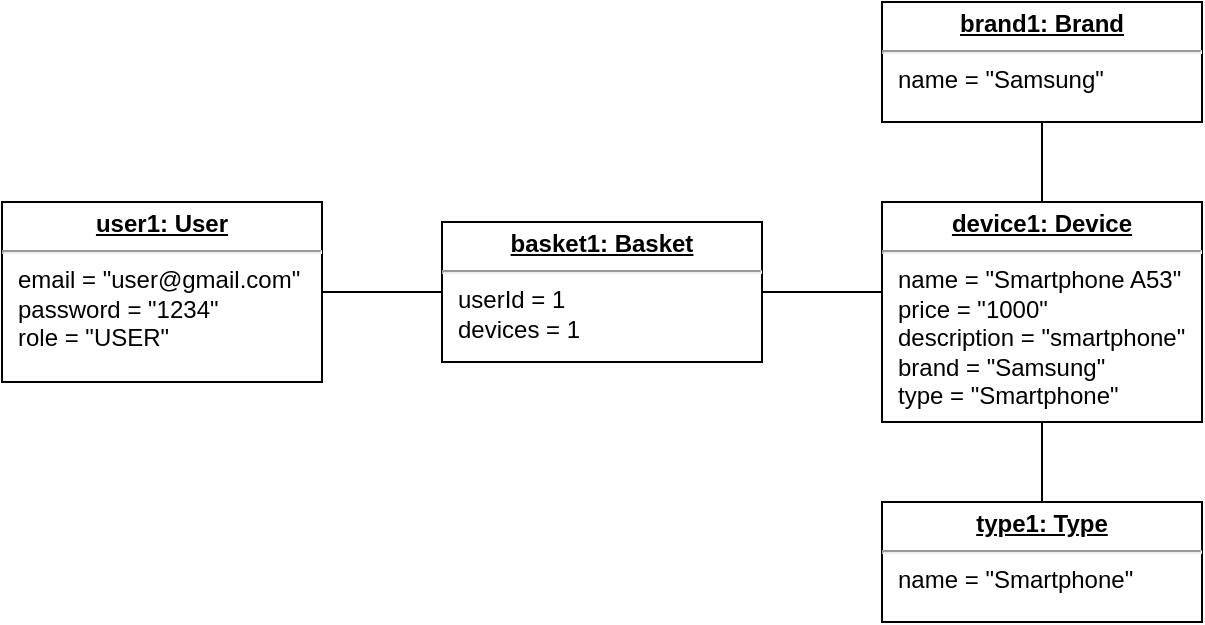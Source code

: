 <mxfile version="20.8.20" type="device"><diagram name="Страница 1" id="sstbH9dssHG8_JPtAzzr"><mxGraphModel dx="1050" dy="573" grid="1" gridSize="10" guides="1" tooltips="1" connect="1" arrows="1" fold="1" page="1" pageScale="1" pageWidth="827" pageHeight="1169" math="0" shadow="0"><root><mxCell id="0"/><mxCell id="1" parent="0"/><mxCell id="OQb2Bc__pQ70cF9kQPwQ-1" value="&lt;p style=&quot;margin:0px;margin-top:4px;text-align:center;text-decoration:underline;&quot;&gt;&lt;b&gt;user1: User&lt;/b&gt;&lt;/p&gt;&lt;hr&gt;&lt;p style=&quot;margin:0px;margin-left:8px;&quot;&gt;email = &quot;user@gmail.com&quot;&lt;/p&gt;&lt;p style=&quot;margin:0px;margin-left:8px;&quot;&gt;password = &quot;1234&quot;&lt;/p&gt;&lt;p style=&quot;margin:0px;margin-left:8px;&quot;&gt;role = &quot;USER&quot;&lt;/p&gt;" style="verticalAlign=top;align=left;overflow=fill;fontSize=12;fontFamily=Helvetica;html=1;" vertex="1" parent="1"><mxGeometry x="20" y="200" width="160" height="90" as="geometry"/></mxCell><mxCell id="OQb2Bc__pQ70cF9kQPwQ-2" value="&lt;p style=&quot;margin:0px;margin-top:4px;text-align:center;text-decoration:underline;&quot;&gt;&lt;b&gt;brand1: Brand&lt;/b&gt;&lt;/p&gt;&lt;hr&gt;&lt;p style=&quot;margin:0px;margin-left:8px;&quot;&gt;name = &quot;Samsung&quot;&lt;/p&gt;" style="verticalAlign=top;align=left;overflow=fill;fontSize=12;fontFamily=Helvetica;html=1;" vertex="1" parent="1"><mxGeometry x="460" y="100" width="160" height="60" as="geometry"/></mxCell><mxCell id="OQb2Bc__pQ70cF9kQPwQ-3" value="&lt;p style=&quot;margin:0px;margin-top:4px;text-align:center;text-decoration:underline;&quot;&gt;&lt;b&gt;type1: Type&lt;/b&gt;&lt;/p&gt;&lt;hr&gt;&lt;p style=&quot;margin:0px;margin-left:8px;&quot;&gt;name = &quot;Smartphone&quot;&lt;/p&gt;" style="verticalAlign=top;align=left;overflow=fill;fontSize=12;fontFamily=Helvetica;html=1;" vertex="1" parent="1"><mxGeometry x="460" y="350" width="160" height="60" as="geometry"/></mxCell><mxCell id="OQb2Bc__pQ70cF9kQPwQ-4" value="&lt;p style=&quot;margin:0px;margin-top:4px;text-align:center;text-decoration:underline;&quot;&gt;&lt;b&gt;device1: Device&lt;/b&gt;&lt;/p&gt;&lt;hr&gt;&lt;p style=&quot;margin:0px;margin-left:8px;&quot;&gt;name = &quot;Smartphone A53&quot;&lt;br&gt;&lt;/p&gt;&lt;p style=&quot;margin:0px;margin-left:8px;&quot;&gt;price = &quot;1000&quot;&lt;/p&gt;&lt;p style=&quot;margin:0px;margin-left:8px;&quot;&gt;description = &quot;smartphone&quot;&lt;br&gt;&lt;/p&gt;&lt;p style=&quot;margin:0px;margin-left:8px;&quot;&gt;brand = &quot;Samsung&quot;&lt;/p&gt;&lt;p style=&quot;margin:0px;margin-left:8px;&quot;&gt;type = &quot;Smartphone&quot;&lt;/p&gt;&lt;p style=&quot;margin:0px;margin-left:8px;&quot;&gt;&lt;br&gt;&lt;/p&gt;&lt;p style=&quot;margin:0px;margin-left:8px;&quot;&gt;&lt;br&gt;&lt;/p&gt;" style="verticalAlign=top;align=left;overflow=fill;fontSize=12;fontFamily=Helvetica;html=1;" vertex="1" parent="1"><mxGeometry x="460" y="200" width="160" height="110" as="geometry"/></mxCell><mxCell id="OQb2Bc__pQ70cF9kQPwQ-7" value="" style="line;strokeWidth=1;fillColor=none;align=left;verticalAlign=middle;spacingTop=-1;spacingLeft=3;spacingRight=3;rotatable=0;labelPosition=right;points=[];portConstraint=eastwest;strokeColor=inherit;direction=south;" vertex="1" parent="1"><mxGeometry x="536" y="160" width="8" height="40" as="geometry"/></mxCell><mxCell id="OQb2Bc__pQ70cF9kQPwQ-8" value="" style="line;strokeWidth=1;fillColor=none;align=left;verticalAlign=middle;spacingTop=-1;spacingLeft=3;spacingRight=3;rotatable=0;labelPosition=right;points=[];portConstraint=eastwest;strokeColor=inherit;direction=south;" vertex="1" parent="1"><mxGeometry x="536" y="310" width="8" height="40" as="geometry"/></mxCell><mxCell id="OQb2Bc__pQ70cF9kQPwQ-9" value="&lt;p style=&quot;margin:0px;margin-top:4px;text-align:center;text-decoration:underline;&quot;&gt;&lt;b&gt;basket1: Basket&lt;/b&gt;&lt;/p&gt;&lt;hr&gt;&lt;p style=&quot;margin:0px;margin-left:8px;&quot;&gt;userId = 1&lt;/p&gt;&lt;p style=&quot;margin:0px;margin-left:8px;&quot;&gt;devices = 1&lt;/p&gt;" style="verticalAlign=top;align=left;overflow=fill;fontSize=12;fontFamily=Helvetica;html=1;" vertex="1" parent="1"><mxGeometry x="240" y="210" width="160" height="70" as="geometry"/></mxCell><mxCell id="OQb2Bc__pQ70cF9kQPwQ-10" value="" style="line;strokeWidth=1;fillColor=none;align=left;verticalAlign=middle;spacingTop=-1;spacingLeft=3;spacingRight=3;rotatable=0;labelPosition=right;points=[];portConstraint=eastwest;strokeColor=inherit;" vertex="1" parent="1"><mxGeometry x="180" y="241" width="60" height="8" as="geometry"/></mxCell><mxCell id="OQb2Bc__pQ70cF9kQPwQ-11" value="" style="line;strokeWidth=1;fillColor=none;align=left;verticalAlign=middle;spacingTop=-1;spacingLeft=3;spacingRight=3;rotatable=0;labelPosition=right;points=[];portConstraint=eastwest;strokeColor=inherit;" vertex="1" parent="1"><mxGeometry x="400" y="241" width="60" height="8" as="geometry"/></mxCell></root></mxGraphModel></diagram></mxfile>